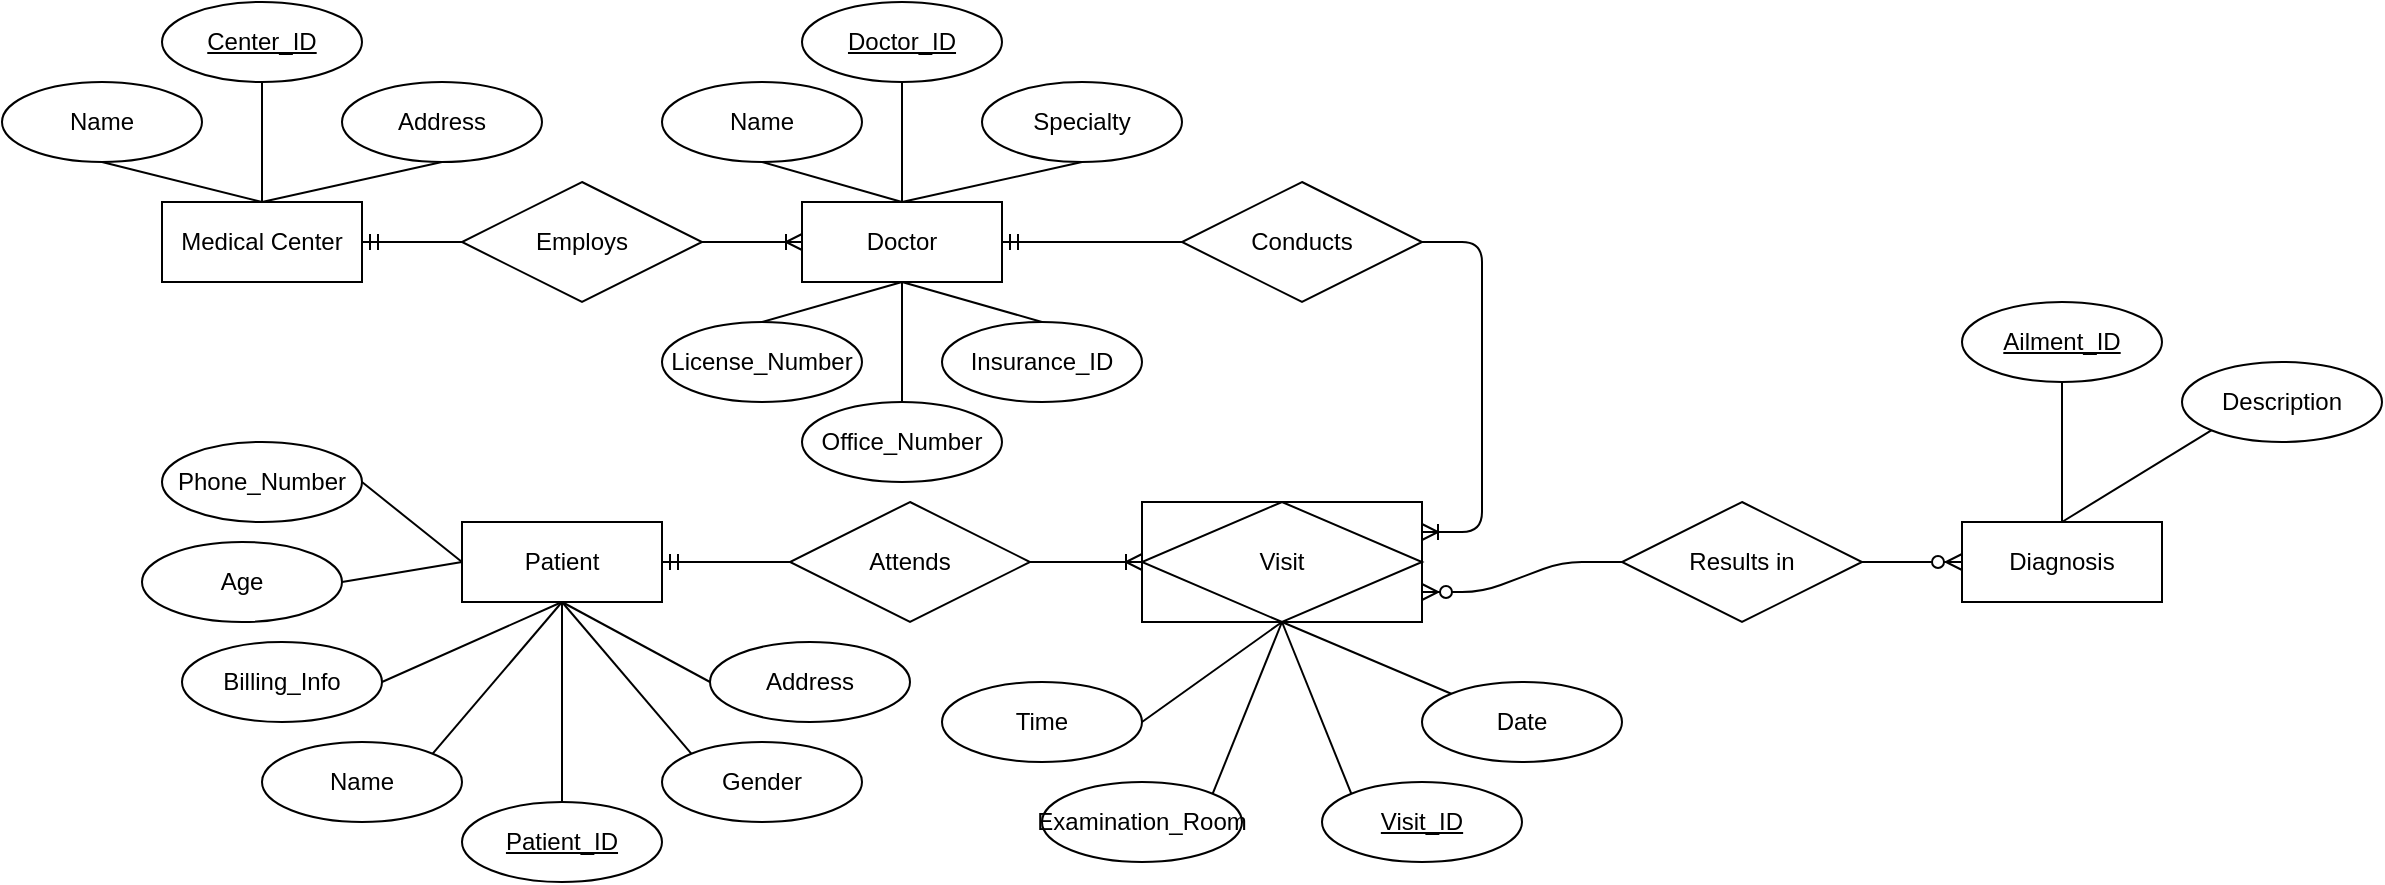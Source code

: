 <mxfile version="14.7.6" type="github"><diagram id="gvYIAxPiubveBlANkPxW" name="Page-1"><mxGraphModel dx="1779" dy="520" grid="1" gridSize="10" guides="1" tooltips="1" connect="1" arrows="1" fold="1" page="1" pageScale="1" pageWidth="827" pageHeight="1169" math="0" shadow="0"><root><mxCell id="0"/><mxCell id="1" parent="0"/><mxCell id="NXd8qU47GbPl19P1gbR5-20" value="Medical Center" style="whiteSpace=wrap;html=1;align=center;" vertex="1" parent="1"><mxGeometry x="40" y="160" width="100" height="40" as="geometry"/></mxCell><mxCell id="NXd8qU47GbPl19P1gbR5-21" value="Doctor" style="whiteSpace=wrap;html=1;align=center;" vertex="1" parent="1"><mxGeometry x="360" y="160" width="100" height="40" as="geometry"/></mxCell><mxCell id="NXd8qU47GbPl19P1gbR5-22" value="Patient" style="whiteSpace=wrap;html=1;align=center;" vertex="1" parent="1"><mxGeometry x="190" y="320" width="100" height="40" as="geometry"/></mxCell><mxCell id="NXd8qU47GbPl19P1gbR5-24" value="Diagnosis" style="whiteSpace=wrap;html=1;align=center;" vertex="1" parent="1"><mxGeometry x="940" y="320" width="100" height="40" as="geometry"/></mxCell><mxCell id="NXd8qU47GbPl19P1gbR5-25" value="Name" style="ellipse;whiteSpace=wrap;html=1;align=center;" vertex="1" parent="1"><mxGeometry x="-40" y="100" width="100" height="40" as="geometry"/></mxCell><mxCell id="NXd8qU47GbPl19P1gbR5-26" value="Center_ID" style="ellipse;whiteSpace=wrap;html=1;align=center;fontStyle=4;" vertex="1" parent="1"><mxGeometry x="40" y="60" width="100" height="40" as="geometry"/></mxCell><mxCell id="NXd8qU47GbPl19P1gbR5-27" value="Address" style="ellipse;whiteSpace=wrap;html=1;align=center;" vertex="1" parent="1"><mxGeometry x="130" y="100" width="100" height="40" as="geometry"/></mxCell><mxCell id="NXd8qU47GbPl19P1gbR5-28" value="" style="endArrow=none;html=1;rounded=0;exitX=0.5;exitY=1;exitDx=0;exitDy=0;entryX=0.5;entryY=0;entryDx=0;entryDy=0;" edge="1" parent="1" source="NXd8qU47GbPl19P1gbR5-25" target="NXd8qU47GbPl19P1gbR5-20"><mxGeometry relative="1" as="geometry"><mxPoint x="330" y="250" as="sourcePoint"/><mxPoint x="490" y="250" as="targetPoint"/></mxGeometry></mxCell><mxCell id="NXd8qU47GbPl19P1gbR5-29" value="" style="endArrow=none;html=1;rounded=0;exitX=0.5;exitY=1;exitDx=0;exitDy=0;entryX=0.5;entryY=0;entryDx=0;entryDy=0;" edge="1" parent="1" source="NXd8qU47GbPl19P1gbR5-26" target="NXd8qU47GbPl19P1gbR5-20"><mxGeometry relative="1" as="geometry"><mxPoint x="330" y="250" as="sourcePoint"/><mxPoint x="490" y="250" as="targetPoint"/></mxGeometry></mxCell><mxCell id="NXd8qU47GbPl19P1gbR5-30" value="" style="endArrow=none;html=1;rounded=0;exitX=0.5;exitY=0;exitDx=0;exitDy=0;entryX=0.5;entryY=1;entryDx=0;entryDy=0;" edge="1" parent="1" source="NXd8qU47GbPl19P1gbR5-20" target="NXd8qU47GbPl19P1gbR5-27"><mxGeometry relative="1" as="geometry"><mxPoint x="330" y="250" as="sourcePoint"/><mxPoint x="490" y="250" as="targetPoint"/></mxGeometry></mxCell><mxCell id="NXd8qU47GbPl19P1gbR5-32" value="Employs" style="shape=rhombus;perimeter=rhombusPerimeter;whiteSpace=wrap;html=1;align=center;" vertex="1" parent="1"><mxGeometry x="190" y="150" width="120" height="60" as="geometry"/></mxCell><mxCell id="NXd8qU47GbPl19P1gbR5-33" value="" style="edgeStyle=entityRelationEdgeStyle;fontSize=12;html=1;endArrow=ERmandOne;entryX=1;entryY=0.5;entryDx=0;entryDy=0;exitX=0;exitY=0.5;exitDx=0;exitDy=0;" edge="1" parent="1" source="NXd8qU47GbPl19P1gbR5-32" target="NXd8qU47GbPl19P1gbR5-20"><mxGeometry width="100" height="100" relative="1" as="geometry"><mxPoint x="360" y="300" as="sourcePoint"/><mxPoint x="460" y="200" as="targetPoint"/></mxGeometry></mxCell><mxCell id="NXd8qU47GbPl19P1gbR5-34" value="" style="edgeStyle=entityRelationEdgeStyle;fontSize=12;html=1;endArrow=ERoneToMany;exitX=1;exitY=0.5;exitDx=0;exitDy=0;entryX=0;entryY=0.5;entryDx=0;entryDy=0;" edge="1" parent="1" source="NXd8qU47GbPl19P1gbR5-32" target="NXd8qU47GbPl19P1gbR5-21"><mxGeometry width="100" height="100" relative="1" as="geometry"><mxPoint x="360" y="300" as="sourcePoint"/><mxPoint x="460" y="200" as="targetPoint"/></mxGeometry></mxCell><mxCell id="NXd8qU47GbPl19P1gbR5-35" value="Conducts" style="shape=rhombus;perimeter=rhombusPerimeter;whiteSpace=wrap;html=1;align=center;" vertex="1" parent="1"><mxGeometry x="550" y="150" width="120" height="60" as="geometry"/></mxCell><mxCell id="NXd8qU47GbPl19P1gbR5-36" value="" style="edgeStyle=entityRelationEdgeStyle;fontSize=12;html=1;endArrow=ERmandOne;entryX=1;entryY=0.5;entryDx=0;entryDy=0;exitX=0;exitY=0.5;exitDx=0;exitDy=0;" edge="1" parent="1" source="NXd8qU47GbPl19P1gbR5-35" target="NXd8qU47GbPl19P1gbR5-21"><mxGeometry width="100" height="100" relative="1" as="geometry"><mxPoint x="470" y="300" as="sourcePoint"/><mxPoint x="570" y="200" as="targetPoint"/></mxGeometry></mxCell><mxCell id="NXd8qU47GbPl19P1gbR5-37" value="" style="edgeStyle=entityRelationEdgeStyle;fontSize=12;html=1;endArrow=ERoneToMany;entryX=1;entryY=0.25;entryDx=0;entryDy=0;exitX=1;exitY=0.5;exitDx=0;exitDy=0;" edge="1" parent="1" source="NXd8qU47GbPl19P1gbR5-35" target="NXd8qU47GbPl19P1gbR5-41"><mxGeometry width="100" height="100" relative="1" as="geometry"><mxPoint x="670" y="180" as="sourcePoint"/><mxPoint x="630" y="340" as="targetPoint"/></mxGeometry></mxCell><mxCell id="NXd8qU47GbPl19P1gbR5-38" value="Attends" style="shape=rhombus;perimeter=rhombusPerimeter;whiteSpace=wrap;html=1;align=center;" vertex="1" parent="1"><mxGeometry x="354" y="310" width="120" height="60" as="geometry"/></mxCell><mxCell id="NXd8qU47GbPl19P1gbR5-39" value="" style="edgeStyle=entityRelationEdgeStyle;fontSize=12;html=1;endArrow=ERoneToMany;exitX=1;exitY=0.5;exitDx=0;exitDy=0;entryX=0;entryY=0.5;entryDx=0;entryDy=0;" edge="1" parent="1" source="NXd8qU47GbPl19P1gbR5-38" target="NXd8qU47GbPl19P1gbR5-41"><mxGeometry width="100" height="100" relative="1" as="geometry"><mxPoint x="470" y="300" as="sourcePoint"/><mxPoint x="530" y="340" as="targetPoint"/></mxGeometry></mxCell><mxCell id="NXd8qU47GbPl19P1gbR5-40" value="" style="edgeStyle=entityRelationEdgeStyle;fontSize=12;html=1;endArrow=ERmandOne;entryX=1;entryY=0.5;entryDx=0;entryDy=0;exitX=0;exitY=0.5;exitDx=0;exitDy=0;" edge="1" parent="1" source="NXd8qU47GbPl19P1gbR5-38" target="NXd8qU47GbPl19P1gbR5-22"><mxGeometry width="100" height="100" relative="1" as="geometry"><mxPoint x="470" y="300" as="sourcePoint"/><mxPoint x="570" y="200" as="targetPoint"/></mxGeometry></mxCell><mxCell id="NXd8qU47GbPl19P1gbR5-41" value="Visit" style="shape=associativeEntity;whiteSpace=wrap;html=1;align=center;" vertex="1" parent="1"><mxGeometry x="530" y="310" width="140" height="60" as="geometry"/></mxCell><mxCell id="NXd8qU47GbPl19P1gbR5-42" value="Results in" style="shape=rhombus;perimeter=rhombusPerimeter;whiteSpace=wrap;html=1;align=center;" vertex="1" parent="1"><mxGeometry x="770" y="310" width="120" height="60" as="geometry"/></mxCell><mxCell id="NXd8qU47GbPl19P1gbR5-43" value="" style="edgeStyle=entityRelationEdgeStyle;fontSize=12;html=1;endArrow=ERzeroToMany;endFill=1;entryX=0;entryY=0.5;entryDx=0;entryDy=0;exitX=1;exitY=0.5;exitDx=0;exitDy=0;" edge="1" parent="1" source="NXd8qU47GbPl19P1gbR5-42" target="NXd8qU47GbPl19P1gbR5-24"><mxGeometry width="100" height="100" relative="1" as="geometry"><mxPoint x="500" y="580" as="sourcePoint"/><mxPoint x="570" y="390" as="targetPoint"/></mxGeometry></mxCell><mxCell id="NXd8qU47GbPl19P1gbR5-44" value="" style="edgeStyle=entityRelationEdgeStyle;fontSize=12;html=1;endArrow=ERzeroToMany;endFill=1;entryX=1;entryY=0.75;entryDx=0;entryDy=0;exitX=0;exitY=0.5;exitDx=0;exitDy=0;" edge="1" parent="1" source="NXd8qU47GbPl19P1gbR5-42" target="NXd8qU47GbPl19P1gbR5-41"><mxGeometry width="100" height="100" relative="1" as="geometry"><mxPoint x="470" y="490" as="sourcePoint"/><mxPoint x="570" y="390" as="targetPoint"/></mxGeometry></mxCell><mxCell id="NXd8qU47GbPl19P1gbR5-45" value="Doctor_ID" style="ellipse;whiteSpace=wrap;html=1;align=center;fontStyle=4;" vertex="1" parent="1"><mxGeometry x="360" y="60" width="100" height="40" as="geometry"/></mxCell><mxCell id="NXd8qU47GbPl19P1gbR5-46" value="Name" style="ellipse;whiteSpace=wrap;html=1;align=center;" vertex="1" parent="1"><mxGeometry x="290" y="100" width="100" height="40" as="geometry"/></mxCell><mxCell id="NXd8qU47GbPl19P1gbR5-47" value="Specialty" style="ellipse;whiteSpace=wrap;html=1;align=center;" vertex="1" parent="1"><mxGeometry x="450" y="100" width="100" height="40" as="geometry"/></mxCell><mxCell id="NXd8qU47GbPl19P1gbR5-48" value="License_Number" style="ellipse;whiteSpace=wrap;html=1;align=center;" vertex="1" parent="1"><mxGeometry x="290" y="220" width="100" height="40" as="geometry"/></mxCell><mxCell id="NXd8qU47GbPl19P1gbR5-49" value="Insurance_ID" style="ellipse;whiteSpace=wrap;html=1;align=center;" vertex="1" parent="1"><mxGeometry x="430" y="220" width="100" height="40" as="geometry"/></mxCell><mxCell id="NXd8qU47GbPl19P1gbR5-51" value="" style="endArrow=none;html=1;rounded=0;exitX=0.5;exitY=1;exitDx=0;exitDy=0;entryX=0.5;entryY=0;entryDx=0;entryDy=0;" edge="1" parent="1" source="NXd8qU47GbPl19P1gbR5-45" target="NXd8qU47GbPl19P1gbR5-21"><mxGeometry relative="1" as="geometry"><mxPoint x="370" y="240" as="sourcePoint"/><mxPoint x="530" y="240" as="targetPoint"/></mxGeometry></mxCell><mxCell id="NXd8qU47GbPl19P1gbR5-52" value="" style="endArrow=none;html=1;rounded=0;exitX=0.5;exitY=1;exitDx=0;exitDy=0;entryX=0.5;entryY=0;entryDx=0;entryDy=0;" edge="1" parent="1" source="NXd8qU47GbPl19P1gbR5-47" target="NXd8qU47GbPl19P1gbR5-21"><mxGeometry relative="1" as="geometry"><mxPoint x="420" y="110" as="sourcePoint"/><mxPoint x="420" y="170" as="targetPoint"/></mxGeometry></mxCell><mxCell id="NXd8qU47GbPl19P1gbR5-53" value="" style="endArrow=none;html=1;rounded=0;exitX=0.5;exitY=1;exitDx=0;exitDy=0;entryX=0.5;entryY=0;entryDx=0;entryDy=0;" edge="1" parent="1" source="NXd8qU47GbPl19P1gbR5-46" target="NXd8qU47GbPl19P1gbR5-21"><mxGeometry relative="1" as="geometry"><mxPoint x="430" y="120" as="sourcePoint"/><mxPoint x="430" y="180" as="targetPoint"/></mxGeometry></mxCell><mxCell id="NXd8qU47GbPl19P1gbR5-54" value="" style="endArrow=none;html=1;rounded=0;exitX=0.5;exitY=1;exitDx=0;exitDy=0;entryX=0.5;entryY=0;entryDx=0;entryDy=0;" edge="1" parent="1" source="NXd8qU47GbPl19P1gbR5-21" target="NXd8qU47GbPl19P1gbR5-48"><mxGeometry relative="1" as="geometry"><mxPoint x="440" y="130" as="sourcePoint"/><mxPoint x="440" y="190" as="targetPoint"/></mxGeometry></mxCell><mxCell id="NXd8qU47GbPl19P1gbR5-55" value="" style="endArrow=none;html=1;rounded=0;exitX=0.5;exitY=1;exitDx=0;exitDy=0;entryX=0.5;entryY=0;entryDx=0;entryDy=0;" edge="1" parent="1" source="NXd8qU47GbPl19P1gbR5-21" target="NXd8qU47GbPl19P1gbR5-49"><mxGeometry relative="1" as="geometry"><mxPoint x="450" y="140" as="sourcePoint"/><mxPoint x="450" y="200" as="targetPoint"/></mxGeometry></mxCell><mxCell id="NXd8qU47GbPl19P1gbR5-56" value="Visit_ID" style="ellipse;whiteSpace=wrap;html=1;align=center;fontStyle=4;" vertex="1" parent="1"><mxGeometry x="620" y="450" width="100" height="40" as="geometry"/></mxCell><mxCell id="NXd8qU47GbPl19P1gbR5-57" value="Time" style="ellipse;whiteSpace=wrap;html=1;align=center;" vertex="1" parent="1"><mxGeometry x="430" y="400" width="100" height="40" as="geometry"/></mxCell><mxCell id="NXd8qU47GbPl19P1gbR5-58" value="Date" style="ellipse;whiteSpace=wrap;html=1;align=center;" vertex="1" parent="1"><mxGeometry x="670" y="400" width="100" height="40" as="geometry"/></mxCell><mxCell id="NXd8qU47GbPl19P1gbR5-59" value="Office_Number" style="ellipse;whiteSpace=wrap;html=1;align=center;" vertex="1" parent="1"><mxGeometry x="360" y="260" width="100" height="40" as="geometry"/></mxCell><mxCell id="NXd8qU47GbPl19P1gbR5-60" value="" style="endArrow=none;html=1;rounded=0;exitX=0.5;exitY=1;exitDx=0;exitDy=0;entryX=0.5;entryY=0;entryDx=0;entryDy=0;" edge="1" parent="1" source="NXd8qU47GbPl19P1gbR5-21" target="NXd8qU47GbPl19P1gbR5-59"><mxGeometry relative="1" as="geometry"><mxPoint x="460" y="150" as="sourcePoint"/><mxPoint x="460" y="210" as="targetPoint"/></mxGeometry></mxCell><mxCell id="NXd8qU47GbPl19P1gbR5-61" value="Examination_Room" style="ellipse;whiteSpace=wrap;html=1;align=center;" vertex="1" parent="1"><mxGeometry x="480" y="450" width="100" height="40" as="geometry"/></mxCell><mxCell id="NXd8qU47GbPl19P1gbR5-63" value="" style="endArrow=none;html=1;rounded=0;exitX=0.5;exitY=1;exitDx=0;exitDy=0;entryX=1;entryY=0.5;entryDx=0;entryDy=0;" edge="1" parent="1" source="NXd8qU47GbPl19P1gbR5-41" target="NXd8qU47GbPl19P1gbR5-57"><mxGeometry relative="1" as="geometry"><mxPoint x="470" y="160" as="sourcePoint"/><mxPoint x="470" y="220" as="targetPoint"/></mxGeometry></mxCell><mxCell id="NXd8qU47GbPl19P1gbR5-64" value="" style="endArrow=none;html=1;rounded=0;exitX=0.5;exitY=1;exitDx=0;exitDy=0;entryX=1;entryY=0;entryDx=0;entryDy=0;" edge="1" parent="1" source="NXd8qU47GbPl19P1gbR5-41" target="NXd8qU47GbPl19P1gbR5-61"><mxGeometry relative="1" as="geometry"><mxPoint x="480" y="170" as="sourcePoint"/><mxPoint x="480" y="230" as="targetPoint"/></mxGeometry></mxCell><mxCell id="NXd8qU47GbPl19P1gbR5-65" value="" style="endArrow=none;html=1;rounded=0;exitX=0.5;exitY=1;exitDx=0;exitDy=0;entryX=0;entryY=0;entryDx=0;entryDy=0;" edge="1" parent="1" source="NXd8qU47GbPl19P1gbR5-41" target="NXd8qU47GbPl19P1gbR5-56"><mxGeometry relative="1" as="geometry"><mxPoint x="490" y="180" as="sourcePoint"/><mxPoint x="490" y="240" as="targetPoint"/></mxGeometry></mxCell><mxCell id="NXd8qU47GbPl19P1gbR5-66" value="" style="endArrow=none;html=1;rounded=0;exitX=0.5;exitY=1;exitDx=0;exitDy=0;entryX=0;entryY=0;entryDx=0;entryDy=0;" edge="1" parent="1" source="NXd8qU47GbPl19P1gbR5-41" target="NXd8qU47GbPl19P1gbR5-58"><mxGeometry relative="1" as="geometry"><mxPoint x="500" y="190" as="sourcePoint"/><mxPoint x="500" y="250" as="targetPoint"/></mxGeometry></mxCell><mxCell id="NXd8qU47GbPl19P1gbR5-67" value="Patient_ID" style="ellipse;whiteSpace=wrap;html=1;align=center;fontStyle=4;" vertex="1" parent="1"><mxGeometry x="190" y="460" width="100" height="40" as="geometry"/></mxCell><mxCell id="NXd8qU47GbPl19P1gbR5-68" value="Name" style="ellipse;whiteSpace=wrap;html=1;align=center;" vertex="1" parent="1"><mxGeometry x="90" y="430" width="100" height="40" as="geometry"/></mxCell><mxCell id="NXd8qU47GbPl19P1gbR5-69" value="Billing_Info" style="ellipse;whiteSpace=wrap;html=1;align=center;" vertex="1" parent="1"><mxGeometry x="50" y="380" width="100" height="40" as="geometry"/></mxCell><mxCell id="NXd8qU47GbPl19P1gbR5-70" value="Address" style="ellipse;whiteSpace=wrap;html=1;align=center;" vertex="1" parent="1"><mxGeometry x="314" y="380" width="100" height="40" as="geometry"/></mxCell><mxCell id="NXd8qU47GbPl19P1gbR5-71" value="Phone_Number" style="ellipse;whiteSpace=wrap;html=1;align=center;" vertex="1" parent="1"><mxGeometry x="40" y="280" width="100" height="40" as="geometry"/></mxCell><mxCell id="NXd8qU47GbPl19P1gbR5-72" value="Age" style="ellipse;whiteSpace=wrap;html=1;align=center;" vertex="1" parent="1"><mxGeometry x="30" y="330" width="100" height="40" as="geometry"/></mxCell><mxCell id="NXd8qU47GbPl19P1gbR5-73" value="Gender" style="ellipse;whiteSpace=wrap;html=1;align=center;" vertex="1" parent="1"><mxGeometry x="290" y="430" width="100" height="40" as="geometry"/></mxCell><mxCell id="NXd8qU47GbPl19P1gbR5-74" value="" style="endArrow=none;html=1;rounded=0;exitX=0;exitY=0.5;exitDx=0;exitDy=0;entryX=0.5;entryY=1;entryDx=0;entryDy=0;" edge="1" parent="1" source="NXd8qU47GbPl19P1gbR5-70" target="NXd8qU47GbPl19P1gbR5-22"><mxGeometry relative="1" as="geometry"><mxPoint x="510" y="200" as="sourcePoint"/><mxPoint x="510" y="260" as="targetPoint"/></mxGeometry></mxCell><mxCell id="NXd8qU47GbPl19P1gbR5-75" value="" style="endArrow=none;html=1;rounded=0;exitX=0.5;exitY=1;exitDx=0;exitDy=0;entryX=0;entryY=0;entryDx=0;entryDy=0;" edge="1" parent="1" source="NXd8qU47GbPl19P1gbR5-22" target="NXd8qU47GbPl19P1gbR5-73"><mxGeometry relative="1" as="geometry"><mxPoint x="520" y="210" as="sourcePoint"/><mxPoint x="520" y="270" as="targetPoint"/></mxGeometry></mxCell><mxCell id="NXd8qU47GbPl19P1gbR5-76" value="" style="endArrow=none;html=1;rounded=0;exitX=0.5;exitY=1;exitDx=0;exitDy=0;entryX=0.5;entryY=0;entryDx=0;entryDy=0;" edge="1" parent="1" source="NXd8qU47GbPl19P1gbR5-22" target="NXd8qU47GbPl19P1gbR5-67"><mxGeometry relative="1" as="geometry"><mxPoint x="530" y="220" as="sourcePoint"/><mxPoint x="530" y="280" as="targetPoint"/></mxGeometry></mxCell><mxCell id="NXd8qU47GbPl19P1gbR5-77" value="" style="endArrow=none;html=1;rounded=0;entryX=1;entryY=0;entryDx=0;entryDy=0;exitX=0.5;exitY=1;exitDx=0;exitDy=0;" edge="1" parent="1" source="NXd8qU47GbPl19P1gbR5-22" target="NXd8qU47GbPl19P1gbR5-68"><mxGeometry relative="1" as="geometry"><mxPoint x="240" y="360" as="sourcePoint"/><mxPoint x="540" y="290" as="targetPoint"/></mxGeometry></mxCell><mxCell id="NXd8qU47GbPl19P1gbR5-78" value="" style="endArrow=none;html=1;rounded=0;exitX=0.5;exitY=1;exitDx=0;exitDy=0;entryX=1;entryY=0.5;entryDx=0;entryDy=0;" edge="1" parent="1" source="NXd8qU47GbPl19P1gbR5-22" target="NXd8qU47GbPl19P1gbR5-69"><mxGeometry relative="1" as="geometry"><mxPoint x="550" y="240" as="sourcePoint"/><mxPoint x="550" y="300" as="targetPoint"/></mxGeometry></mxCell><mxCell id="NXd8qU47GbPl19P1gbR5-79" value="" style="endArrow=none;html=1;rounded=0;exitX=1;exitY=0.5;exitDx=0;exitDy=0;entryX=0;entryY=0.5;entryDx=0;entryDy=0;" edge="1" parent="1" source="NXd8qU47GbPl19P1gbR5-72" target="NXd8qU47GbPl19P1gbR5-22"><mxGeometry relative="1" as="geometry"><mxPoint x="560" y="250" as="sourcePoint"/><mxPoint x="560" y="310" as="targetPoint"/></mxGeometry></mxCell><mxCell id="NXd8qU47GbPl19P1gbR5-80" value="" style="endArrow=none;html=1;rounded=0;exitX=1;exitY=0.5;exitDx=0;exitDy=0;entryX=0;entryY=0.5;entryDx=0;entryDy=0;" edge="1" parent="1" source="NXd8qU47GbPl19P1gbR5-71" target="NXd8qU47GbPl19P1gbR5-22"><mxGeometry relative="1" as="geometry"><mxPoint x="570" y="260" as="sourcePoint"/><mxPoint x="570" y="320" as="targetPoint"/></mxGeometry></mxCell><mxCell id="NXd8qU47GbPl19P1gbR5-81" value="Ailment_ID" style="ellipse;whiteSpace=wrap;html=1;align=center;fontStyle=4;" vertex="1" parent="1"><mxGeometry x="940" y="210" width="100" height="40" as="geometry"/></mxCell><mxCell id="NXd8qU47GbPl19P1gbR5-82" value="Description" style="ellipse;whiteSpace=wrap;html=1;align=center;" vertex="1" parent="1"><mxGeometry x="1050" y="240" width="100" height="40" as="geometry"/></mxCell><mxCell id="NXd8qU47GbPl19P1gbR5-84" value="" style="endArrow=none;html=1;rounded=0;exitX=0.5;exitY=1;exitDx=0;exitDy=0;entryX=0.5;entryY=0;entryDx=0;entryDy=0;" edge="1" parent="1" source="NXd8qU47GbPl19P1gbR5-81" target="NXd8qU47GbPl19P1gbR5-24"><mxGeometry relative="1" as="geometry"><mxPoint x="580" y="270" as="sourcePoint"/><mxPoint x="580" y="330" as="targetPoint"/></mxGeometry></mxCell><mxCell id="NXd8qU47GbPl19P1gbR5-85" value="" style="endArrow=none;html=1;rounded=0;exitX=0;exitY=1;exitDx=0;exitDy=0;entryX=0.5;entryY=0;entryDx=0;entryDy=0;" edge="1" parent="1" source="NXd8qU47GbPl19P1gbR5-82" target="NXd8qU47GbPl19P1gbR5-24"><mxGeometry relative="1" as="geometry"><mxPoint x="590" y="280" as="sourcePoint"/><mxPoint x="590" y="340" as="targetPoint"/></mxGeometry></mxCell></root></mxGraphModel></diagram></mxfile>